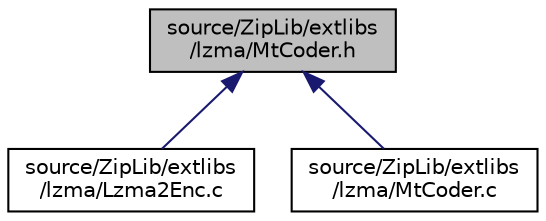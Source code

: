 digraph "source/ZipLib/extlibs/lzma/MtCoder.h"
{
 // LATEX_PDF_SIZE
  edge [fontname="Helvetica",fontsize="10",labelfontname="Helvetica",labelfontsize="10"];
  node [fontname="Helvetica",fontsize="10",shape=record];
  Node1 [label="source/ZipLib/extlibs\l/lzma/MtCoder.h",height=0.2,width=0.4,color="black", fillcolor="grey75", style="filled", fontcolor="black",tooltip=" "];
  Node1 -> Node2 [dir="back",color="midnightblue",fontsize="10",style="solid"];
  Node2 [label="source/ZipLib/extlibs\l/lzma/Lzma2Enc.c",height=0.2,width=0.4,color="black", fillcolor="white", style="filled",URL="$_lzma2_enc_8c.html",tooltip=" "];
  Node1 -> Node3 [dir="back",color="midnightblue",fontsize="10",style="solid"];
  Node3 [label="source/ZipLib/extlibs\l/lzma/MtCoder.c",height=0.2,width=0.4,color="black", fillcolor="white", style="filled",URL="$_mt_coder_8c.html",tooltip=" "];
}
